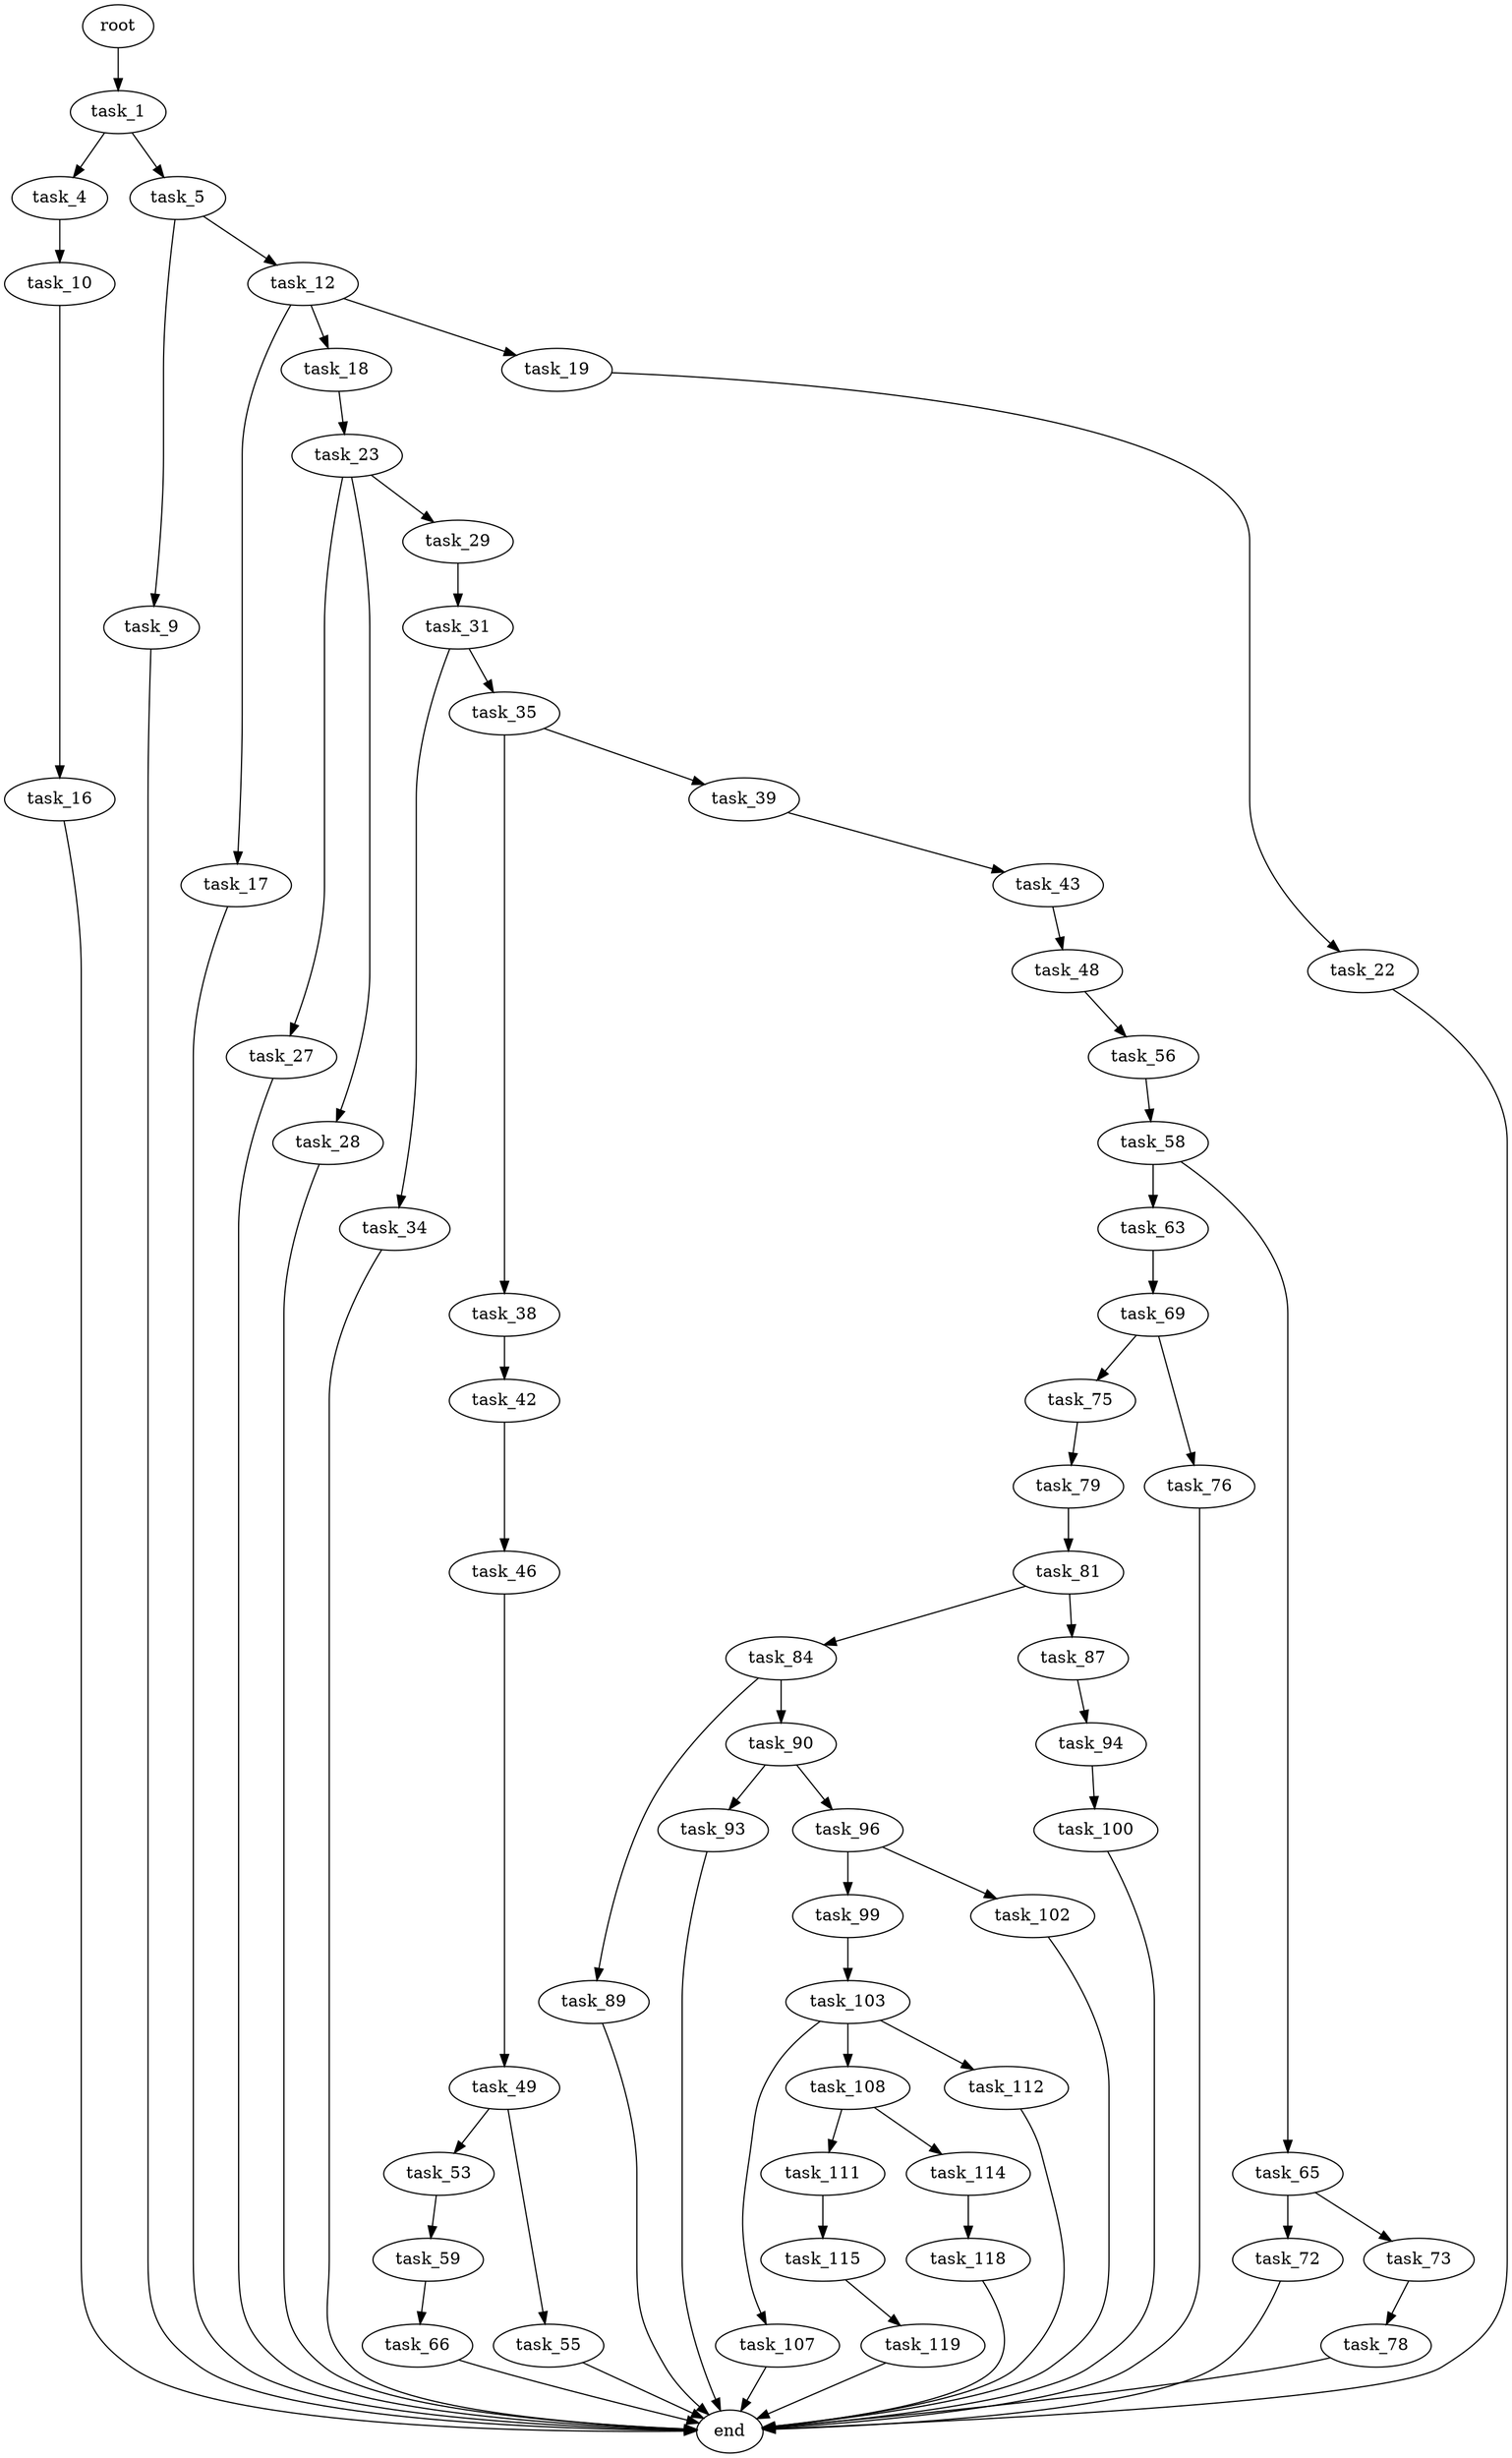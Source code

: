 digraph G {
  root [size="0.000000"];
  task_1 [size="3070505955.000000"];
  task_4 [size="17559140181.000000"];
  task_5 [size="7218503895.000000"];
  task_10 [size="8589934592.000000"];
  task_9 [size="458960970028.000000"];
  task_12 [size="28991029248.000000"];
  end [size="0.000000"];
  task_16 [size="8589934592.000000"];
  task_17 [size="501868234883.000000"];
  task_18 [size="217573206828.000000"];
  task_19 [size="417717933731.000000"];
  task_23 [size="16878114152.000000"];
  task_22 [size="782757789696.000000"];
  task_27 [size="68719476736.000000"];
  task_28 [size="231928233984.000000"];
  task_29 [size="11042935134.000000"];
  task_31 [size="100567896647.000000"];
  task_34 [size="8310385308.000000"];
  task_35 [size="668791472244.000000"];
  task_38 [size="549755813888.000000"];
  task_39 [size="34565177486.000000"];
  task_42 [size="549755813888.000000"];
  task_43 [size="2390667679.000000"];
  task_46 [size="1073741824000.000000"];
  task_48 [size="1073741824000.000000"];
  task_49 [size="549755813888.000000"];
  task_56 [size="25230891499.000000"];
  task_53 [size="18759024847.000000"];
  task_55 [size="9870207820.000000"];
  task_59 [size="2456996878.000000"];
  task_58 [size="782757789696.000000"];
  task_63 [size="9683338347.000000"];
  task_65 [size="104738110366.000000"];
  task_66 [size="373478001364.000000"];
  task_69 [size="549755813888.000000"];
  task_72 [size="483213051572.000000"];
  task_73 [size="1923803686.000000"];
  task_75 [size="1073741824000.000000"];
  task_76 [size="68719476736.000000"];
  task_78 [size="231928233984.000000"];
  task_79 [size="111552420499.000000"];
  task_81 [size="47809756128.000000"];
  task_84 [size="1269662942967.000000"];
  task_87 [size="675981102539.000000"];
  task_89 [size="9115434225.000000"];
  task_90 [size="85800212571.000000"];
  task_94 [size="1331507788286.000000"];
  task_93 [size="33694303665.000000"];
  task_96 [size="148314645300.000000"];
  task_100 [size="10330568672.000000"];
  task_99 [size="7473313440.000000"];
  task_102 [size="9861586490.000000"];
  task_103 [size="549755813888.000000"];
  task_107 [size="20032917084.000000"];
  task_108 [size="782757789696.000000"];
  task_112 [size="368293445632.000000"];
  task_111 [size="8096392848.000000"];
  task_114 [size="137139932184.000000"];
  task_115 [size="8589934592.000000"];
  task_118 [size="62889585216.000000"];
  task_119 [size="1073741824000.000000"];

  root -> task_1 [size="1.000000"];
  task_1 -> task_4 [size="75497472.000000"];
  task_1 -> task_5 [size="75497472.000000"];
  task_4 -> task_10 [size="33554432.000000"];
  task_5 -> task_9 [size="301989888.000000"];
  task_5 -> task_12 [size="301989888.000000"];
  task_10 -> task_16 [size="33554432.000000"];
  task_9 -> end [size="1.000000"];
  task_12 -> task_17 [size="75497472.000000"];
  task_12 -> task_18 [size="75497472.000000"];
  task_12 -> task_19 [size="75497472.000000"];
  task_16 -> end [size="1.000000"];
  task_17 -> end [size="1.000000"];
  task_18 -> task_23 [size="209715200.000000"];
  task_19 -> task_22 [size="838860800.000000"];
  task_23 -> task_27 [size="536870912.000000"];
  task_23 -> task_28 [size="536870912.000000"];
  task_23 -> task_29 [size="536870912.000000"];
  task_22 -> end [size="1.000000"];
  task_27 -> end [size="1.000000"];
  task_28 -> end [size="1.000000"];
  task_29 -> task_31 [size="301989888.000000"];
  task_31 -> task_34 [size="411041792.000000"];
  task_31 -> task_35 [size="411041792.000000"];
  task_34 -> end [size="1.000000"];
  task_35 -> task_38 [size="679477248.000000"];
  task_35 -> task_39 [size="679477248.000000"];
  task_38 -> task_42 [size="536870912.000000"];
  task_39 -> task_43 [size="679477248.000000"];
  task_42 -> task_46 [size="536870912.000000"];
  task_43 -> task_48 [size="75497472.000000"];
  task_46 -> task_49 [size="838860800.000000"];
  task_48 -> task_56 [size="838860800.000000"];
  task_49 -> task_53 [size="536870912.000000"];
  task_49 -> task_55 [size="536870912.000000"];
  task_56 -> task_58 [size="33554432.000000"];
  task_53 -> task_59 [size="411041792.000000"];
  task_55 -> end [size="1.000000"];
  task_59 -> task_66 [size="75497472.000000"];
  task_58 -> task_63 [size="679477248.000000"];
  task_58 -> task_65 [size="679477248.000000"];
  task_63 -> task_69 [size="301989888.000000"];
  task_65 -> task_72 [size="75497472.000000"];
  task_65 -> task_73 [size="75497472.000000"];
  task_66 -> end [size="1.000000"];
  task_69 -> task_75 [size="536870912.000000"];
  task_69 -> task_76 [size="536870912.000000"];
  task_72 -> end [size="1.000000"];
  task_73 -> task_78 [size="33554432.000000"];
  task_75 -> task_79 [size="838860800.000000"];
  task_76 -> end [size="1.000000"];
  task_78 -> end [size="1.000000"];
  task_79 -> task_81 [size="301989888.000000"];
  task_81 -> task_84 [size="75497472.000000"];
  task_81 -> task_87 [size="75497472.000000"];
  task_84 -> task_89 [size="838860800.000000"];
  task_84 -> task_90 [size="838860800.000000"];
  task_87 -> task_94 [size="838860800.000000"];
  task_89 -> end [size="1.000000"];
  task_90 -> task_93 [size="75497472.000000"];
  task_90 -> task_96 [size="75497472.000000"];
  task_94 -> task_100 [size="838860800.000000"];
  task_93 -> end [size="1.000000"];
  task_96 -> task_99 [size="134217728.000000"];
  task_96 -> task_102 [size="134217728.000000"];
  task_100 -> end [size="1.000000"];
  task_99 -> task_103 [size="134217728.000000"];
  task_102 -> end [size="1.000000"];
  task_103 -> task_107 [size="536870912.000000"];
  task_103 -> task_108 [size="536870912.000000"];
  task_103 -> task_112 [size="536870912.000000"];
  task_107 -> end [size="1.000000"];
  task_108 -> task_111 [size="679477248.000000"];
  task_108 -> task_114 [size="679477248.000000"];
  task_112 -> end [size="1.000000"];
  task_111 -> task_115 [size="33554432.000000"];
  task_114 -> task_118 [size="134217728.000000"];
  task_115 -> task_119 [size="33554432.000000"];
  task_118 -> end [size="1.000000"];
  task_119 -> end [size="1.000000"];
}

